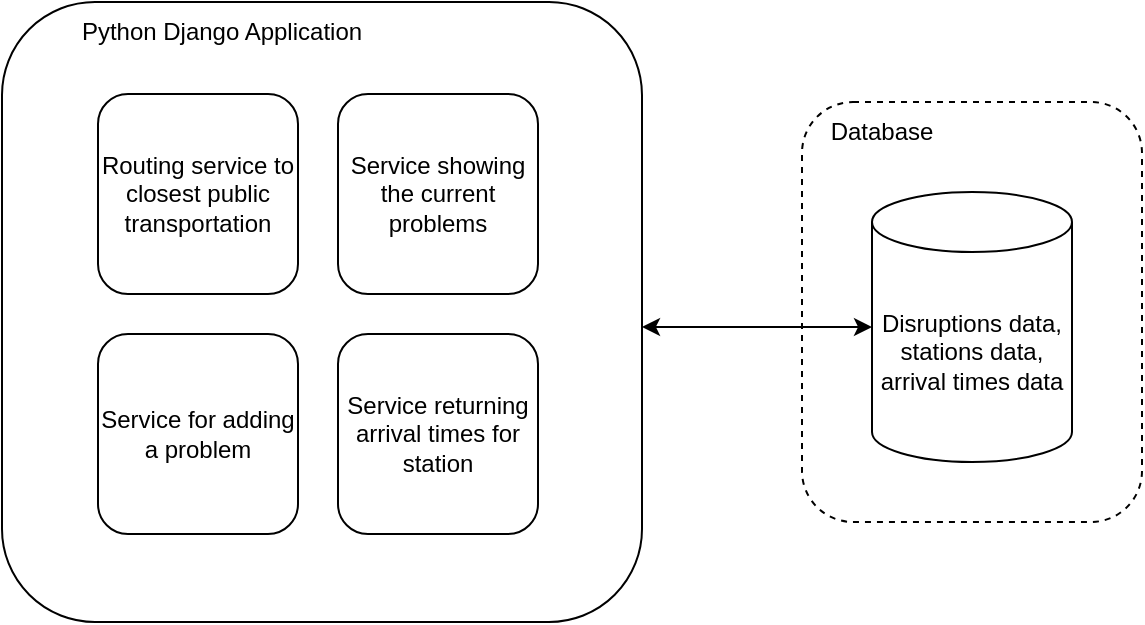 <mxfile version="26.2.14">
  <diagram name="Page-1" id="ERq_yXe6-IBxXUJKlvOq">
    <mxGraphModel dx="946" dy="732" grid="1" gridSize="10" guides="1" tooltips="1" connect="1" arrows="1" fold="1" page="1" pageScale="1" pageWidth="850" pageHeight="1100" math="0" shadow="0">
      <root>
        <mxCell id="0" />
        <mxCell id="1" parent="0" />
        <mxCell id="TWKGksidieTcO6BpMnWb-1" value="" style="rounded=1;whiteSpace=wrap;html=1;" parent="1" vertex="1">
          <mxGeometry x="90" y="270" width="320" height="310" as="geometry" />
        </mxCell>
        <mxCell id="TWKGksidieTcO6BpMnWb-5" value="Routing service to closest public transportation" style="rounded=1;whiteSpace=wrap;html=1;" parent="1" vertex="1">
          <mxGeometry x="138" y="316" width="100" height="100" as="geometry" />
        </mxCell>
        <mxCell id="TWKGksidieTcO6BpMnWb-6" value="Python Django Application" style="text;html=1;align=center;verticalAlign=middle;whiteSpace=wrap;rounded=0;" parent="1" vertex="1">
          <mxGeometry x="120" y="270" width="160" height="30" as="geometry" />
        </mxCell>
        <mxCell id="TWKGksidieTcO6BpMnWb-8" value="Service showing the current problems" style="rounded=1;whiteSpace=wrap;html=1;" parent="1" vertex="1">
          <mxGeometry x="258" y="316" width="100" height="100" as="geometry" />
        </mxCell>
        <mxCell id="TWKGksidieTcO6BpMnWb-10" value="Service for adding a problem" style="rounded=1;whiteSpace=wrap;html=1;" parent="1" vertex="1">
          <mxGeometry x="138" y="436" width="100" height="100" as="geometry" />
        </mxCell>
        <mxCell id="TWKGksidieTcO6BpMnWb-9" value="Service returning arrival times for station" style="rounded=1;whiteSpace=wrap;html=1;" parent="1" vertex="1">
          <mxGeometry x="258" y="436" width="100" height="100" as="geometry" />
        </mxCell>
        <mxCell id="TWKGksidieTcO6BpMnWb-3" value="" style="rounded=1;whiteSpace=wrap;html=1;dashed=1;" parent="1" vertex="1">
          <mxGeometry x="490" y="320" width="170" height="210" as="geometry" />
        </mxCell>
        <mxCell id="TWKGksidieTcO6BpMnWb-4" value="Disruptions data, stations data, arrival times data" style="shape=cylinder3;whiteSpace=wrap;html=1;boundedLbl=1;backgroundOutline=1;size=15;" parent="1" vertex="1">
          <mxGeometry x="525" y="365" width="100" height="135" as="geometry" />
        </mxCell>
        <mxCell id="TWKGksidieTcO6BpMnWb-13" value="Database" style="text;html=1;align=center;verticalAlign=middle;whiteSpace=wrap;rounded=0;" parent="1" vertex="1">
          <mxGeometry x="500" y="320" width="60" height="30" as="geometry" />
        </mxCell>
        <mxCell id="TWKGksidieTcO6BpMnWb-14" value="" style="endArrow=classic;startArrow=classic;html=1;rounded=0;entryX=0;entryY=0.5;entryDx=0;entryDy=0;entryPerimeter=0;exitX=1;exitY=0.524;exitDx=0;exitDy=0;exitPerimeter=0;" parent="1" source="TWKGksidieTcO6BpMnWb-1" target="TWKGksidieTcO6BpMnWb-4" edge="1">
          <mxGeometry width="50" height="50" relative="1" as="geometry">
            <mxPoint x="570" y="440" as="sourcePoint" />
            <mxPoint x="620" y="380" as="targetPoint" />
            <Array as="points" />
          </mxGeometry>
        </mxCell>
      </root>
    </mxGraphModel>
  </diagram>
</mxfile>
